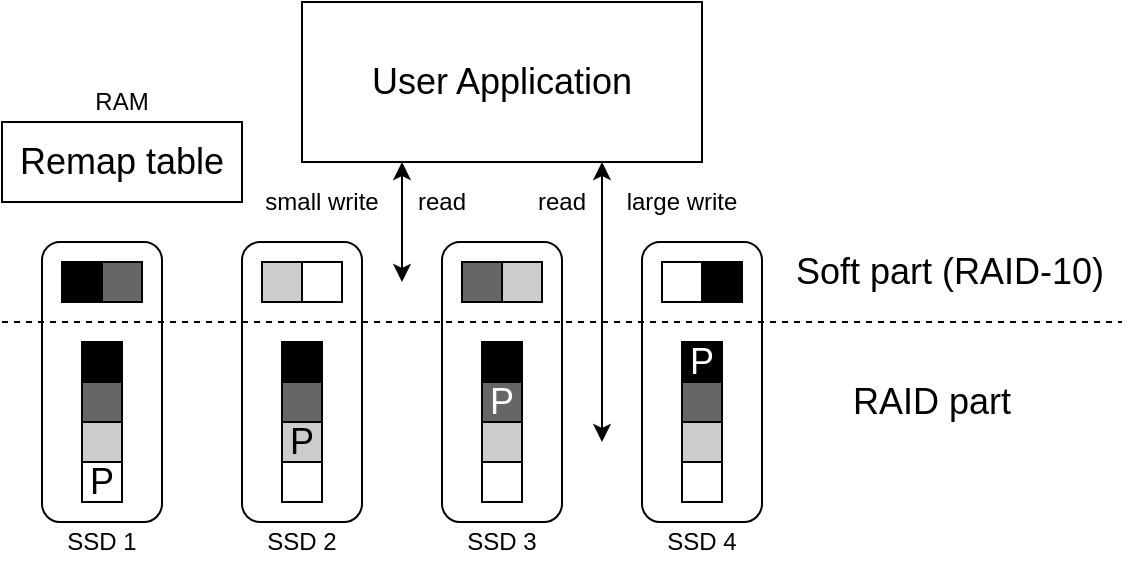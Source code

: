 <mxfile version="24.7.5">
  <diagram name="Page-1" id="KhIvMnjdF19LQjYXsrIF">
    <mxGraphModel dx="2074" dy="1140" grid="1" gridSize="10" guides="1" tooltips="1" connect="1" arrows="1" fold="1" page="1" pageScale="1" pageWidth="850" pageHeight="1100" math="0" shadow="0">
      <root>
        <mxCell id="0" />
        <mxCell id="1" parent="0" />
        <mxCell id="5BNnSYBVL6u__C1f0XKQ-1" value="" style="rounded=1;whiteSpace=wrap;html=1;fillColor=none;" vertex="1" parent="1">
          <mxGeometry x="20" y="120" width="60" height="140" as="geometry" />
        </mxCell>
        <mxCell id="5BNnSYBVL6u__C1f0XKQ-2" value="User Application" style="rounded=0;whiteSpace=wrap;html=1;fontSize=18;" vertex="1" parent="1">
          <mxGeometry x="150" width="200" height="80" as="geometry" />
        </mxCell>
        <mxCell id="5BNnSYBVL6u__C1f0XKQ-3" value="" style="endArrow=none;dashed=1;html=1;rounded=0;" edge="1" parent="1">
          <mxGeometry width="50" height="50" relative="1" as="geometry">
            <mxPoint y="160" as="sourcePoint" />
            <mxPoint x="560" y="160" as="targetPoint" />
          </mxGeometry>
        </mxCell>
        <mxCell id="5BNnSYBVL6u__C1f0XKQ-4" value="Soft part (RAID-10)" style="rounded=0;whiteSpace=wrap;html=1;fillColor=none;strokeColor=none;fontSize=18;" vertex="1" parent="1">
          <mxGeometry x="394" y="120" width="160" height="30" as="geometry" />
        </mxCell>
        <mxCell id="5BNnSYBVL6u__C1f0XKQ-5" value="RAID part" style="rounded=0;whiteSpace=wrap;html=1;fillColor=none;strokeColor=none;fontSize=18;" vertex="1" parent="1">
          <mxGeometry x="420" y="180" width="90" height="40" as="geometry" />
        </mxCell>
        <mxCell id="5BNnSYBVL6u__C1f0XKQ-6" value="" style="rounded=0;whiteSpace=wrap;html=1;fillColor=#000000;" vertex="1" parent="1">
          <mxGeometry x="30" y="130" width="20" height="20" as="geometry" />
        </mxCell>
        <mxCell id="5BNnSYBVL6u__C1f0XKQ-7" value="" style="rounded=0;whiteSpace=wrap;html=1;fillColor=#666666;" vertex="1" parent="1">
          <mxGeometry x="50" y="130" width="20" height="20" as="geometry" />
        </mxCell>
        <mxCell id="5BNnSYBVL6u__C1f0XKQ-8" value="" style="rounded=0;whiteSpace=wrap;html=1;fillColor=#000000;" vertex="1" parent="1">
          <mxGeometry x="40" y="170" width="20" height="20" as="geometry" />
        </mxCell>
        <mxCell id="5BNnSYBVL6u__C1f0XKQ-9" value="" style="rounded=0;whiteSpace=wrap;html=1;fillColor=#666666;" vertex="1" parent="1">
          <mxGeometry x="40" y="190" width="20" height="20" as="geometry" />
        </mxCell>
        <mxCell id="5BNnSYBVL6u__C1f0XKQ-10" value="P" style="rounded=0;whiteSpace=wrap;html=1;fillColor=#FFFFFF;fontSize=18;" vertex="1" parent="1">
          <mxGeometry x="40" y="230" width="20" height="20" as="geometry" />
        </mxCell>
        <mxCell id="5BNnSYBVL6u__C1f0XKQ-11" value="" style="rounded=0;whiteSpace=wrap;html=1;fillColor=#CCCCCC;" vertex="1" parent="1">
          <mxGeometry x="40" y="210" width="20" height="20" as="geometry" />
        </mxCell>
        <mxCell id="5BNnSYBVL6u__C1f0XKQ-12" value="" style="rounded=1;whiteSpace=wrap;html=1;fillColor=none;" vertex="1" parent="1">
          <mxGeometry x="120" y="120" width="60" height="140" as="geometry" />
        </mxCell>
        <mxCell id="5BNnSYBVL6u__C1f0XKQ-13" value="" style="rounded=0;whiteSpace=wrap;html=1;fillColor=#CCCCCC;" vertex="1" parent="1">
          <mxGeometry x="130" y="130" width="20" height="20" as="geometry" />
        </mxCell>
        <mxCell id="5BNnSYBVL6u__C1f0XKQ-14" value="" style="rounded=0;whiteSpace=wrap;html=1;fillColor=#FFFFFF;" vertex="1" parent="1">
          <mxGeometry x="150" y="130" width="20" height="20" as="geometry" />
        </mxCell>
        <mxCell id="5BNnSYBVL6u__C1f0XKQ-15" value="" style="rounded=0;whiteSpace=wrap;html=1;fillColor=#000000;" vertex="1" parent="1">
          <mxGeometry x="140" y="170" width="20" height="20" as="geometry" />
        </mxCell>
        <mxCell id="5BNnSYBVL6u__C1f0XKQ-16" value="" style="rounded=0;whiteSpace=wrap;html=1;fillColor=#666666;" vertex="1" parent="1">
          <mxGeometry x="140" y="190" width="20" height="20" as="geometry" />
        </mxCell>
        <mxCell id="5BNnSYBVL6u__C1f0XKQ-17" value="" style="rounded=0;whiteSpace=wrap;html=1;fillColor=#FFFFFF;fontSize=18;" vertex="1" parent="1">
          <mxGeometry x="140" y="230" width="20" height="20" as="geometry" />
        </mxCell>
        <mxCell id="5BNnSYBVL6u__C1f0XKQ-18" value="&lt;font style=&quot;font-size: 18px;&quot;&gt;P&lt;/font&gt;" style="rounded=0;whiteSpace=wrap;html=1;fillColor=#CCCCCC;" vertex="1" parent="1">
          <mxGeometry x="140" y="210" width="20" height="20" as="geometry" />
        </mxCell>
        <mxCell id="5BNnSYBVL6u__C1f0XKQ-19" value="" style="rounded=1;whiteSpace=wrap;html=1;fillColor=none;" vertex="1" parent="1">
          <mxGeometry x="220" y="120" width="60" height="140" as="geometry" />
        </mxCell>
        <mxCell id="5BNnSYBVL6u__C1f0XKQ-20" value="" style="rounded=0;whiteSpace=wrap;html=1;fillColor=#666666;" vertex="1" parent="1">
          <mxGeometry x="230" y="130" width="20" height="20" as="geometry" />
        </mxCell>
        <mxCell id="5BNnSYBVL6u__C1f0XKQ-21" value="" style="rounded=0;whiteSpace=wrap;html=1;fillColor=#CCCCCC;" vertex="1" parent="1">
          <mxGeometry x="250" y="130" width="20" height="20" as="geometry" />
        </mxCell>
        <mxCell id="5BNnSYBVL6u__C1f0XKQ-22" value="" style="rounded=0;whiteSpace=wrap;html=1;fillColor=#000000;" vertex="1" parent="1">
          <mxGeometry x="240" y="170" width="20" height="20" as="geometry" />
        </mxCell>
        <mxCell id="5BNnSYBVL6u__C1f0XKQ-23" value="&lt;font style=&quot;font-size: 18px;&quot; color=&quot;#ffffff&quot;&gt;P&lt;/font&gt;" style="rounded=0;whiteSpace=wrap;html=1;fillColor=#666666;" vertex="1" parent="1">
          <mxGeometry x="240" y="190" width="20" height="20" as="geometry" />
        </mxCell>
        <mxCell id="5BNnSYBVL6u__C1f0XKQ-24" value="" style="rounded=0;whiteSpace=wrap;html=1;fillColor=#FFFFFF;fontSize=18;" vertex="1" parent="1">
          <mxGeometry x="240" y="230" width="20" height="20" as="geometry" />
        </mxCell>
        <mxCell id="5BNnSYBVL6u__C1f0XKQ-25" value="" style="rounded=0;whiteSpace=wrap;html=1;fillColor=#CCCCCC;" vertex="1" parent="1">
          <mxGeometry x="240" y="210" width="20" height="20" as="geometry" />
        </mxCell>
        <mxCell id="5BNnSYBVL6u__C1f0XKQ-26" value="" style="rounded=1;whiteSpace=wrap;html=1;fillColor=none;" vertex="1" parent="1">
          <mxGeometry x="320" y="120" width="60" height="140" as="geometry" />
        </mxCell>
        <mxCell id="5BNnSYBVL6u__C1f0XKQ-27" value="" style="rounded=0;whiteSpace=wrap;html=1;fillColor=#FFFFFF;" vertex="1" parent="1">
          <mxGeometry x="330" y="130" width="20" height="20" as="geometry" />
        </mxCell>
        <mxCell id="5BNnSYBVL6u__C1f0XKQ-28" value="" style="rounded=0;whiteSpace=wrap;html=1;fillColor=#000000;" vertex="1" parent="1">
          <mxGeometry x="350" y="130" width="20" height="20" as="geometry" />
        </mxCell>
        <mxCell id="5BNnSYBVL6u__C1f0XKQ-29" value="&lt;font style=&quot;font-size: 18px;&quot; color=&quot;#ffffff&quot;&gt;P&lt;/font&gt;" style="rounded=0;whiteSpace=wrap;html=1;fillColor=#000000;fontSize=18;" vertex="1" parent="1">
          <mxGeometry x="340" y="170" width="20" height="20" as="geometry" />
        </mxCell>
        <mxCell id="5BNnSYBVL6u__C1f0XKQ-30" value="" style="rounded=0;whiteSpace=wrap;html=1;fillColor=#666666;" vertex="1" parent="1">
          <mxGeometry x="340" y="190" width="20" height="20" as="geometry" />
        </mxCell>
        <mxCell id="5BNnSYBVL6u__C1f0XKQ-31" value="" style="rounded=0;whiteSpace=wrap;html=1;fillColor=#FFFFFF;fontSize=18;" vertex="1" parent="1">
          <mxGeometry x="340" y="230" width="20" height="20" as="geometry" />
        </mxCell>
        <mxCell id="5BNnSYBVL6u__C1f0XKQ-32" value="" style="rounded=0;whiteSpace=wrap;html=1;fillColor=#CCCCCC;" vertex="1" parent="1">
          <mxGeometry x="340" y="210" width="20" height="20" as="geometry" />
        </mxCell>
        <mxCell id="5BNnSYBVL6u__C1f0XKQ-33" value="Remap table" style="rounded=0;whiteSpace=wrap;html=1;fontSize=18;" vertex="1" parent="1">
          <mxGeometry y="60" width="120" height="40" as="geometry" />
        </mxCell>
        <mxCell id="5BNnSYBVL6u__C1f0XKQ-34" value="RAM" style="rounded=0;whiteSpace=wrap;html=1;fillColor=none;strokeColor=none;" vertex="1" parent="1">
          <mxGeometry x="40" y="40" width="40" height="20" as="geometry" />
        </mxCell>
        <mxCell id="5BNnSYBVL6u__C1f0XKQ-35" value="" style="endArrow=classic;startArrow=classic;html=1;rounded=0;entryX=0.25;entryY=1;entryDx=0;entryDy=0;" edge="1" parent="1" target="5BNnSYBVL6u__C1f0XKQ-2">
          <mxGeometry width="50" height="50" relative="1" as="geometry">
            <mxPoint x="200" y="140" as="sourcePoint" />
            <mxPoint x="210" y="180" as="targetPoint" />
          </mxGeometry>
        </mxCell>
        <mxCell id="5BNnSYBVL6u__C1f0XKQ-36" value="" style="endArrow=classic;startArrow=classic;html=1;rounded=0;entryX=0.75;entryY=1;entryDx=0;entryDy=0;" edge="1" parent="1" target="5BNnSYBVL6u__C1f0XKQ-2">
          <mxGeometry width="50" height="50" relative="1" as="geometry">
            <mxPoint x="300" y="220" as="sourcePoint" />
            <mxPoint x="210" y="180" as="targetPoint" />
          </mxGeometry>
        </mxCell>
        <mxCell id="5BNnSYBVL6u__C1f0XKQ-37" value="read&lt;span style=&quot;color: rgba(0, 0, 0, 0); font-family: monospace; font-size: 0px; text-align: start; text-wrap: nowrap;&quot;&gt;%3CmxGraphModel%3E%3Croot%3E%3CmxCell%20id%3D%220%22%2F%3E%3CmxCell%20id%3D%221%22%20parent%3D%220%22%2F%3E%3CmxCell%20id%3D%222%22%20value%3D%22RAM%22%20style%3D%22rounded%3D0%3BwhiteSpace%3Dwrap%3Bhtml%3D1%3BfillColor%3Dnone%3BstrokeColor%3Dnone%3B%22%20vertex%3D%221%22%20parent%3D%221%22%3E%3CmxGeometry%20x%3D%22120%22%20y%3D%2240%22%20width%3D%2240%22%20height%3D%2220%22%20as%3D%22geometry%22%2F%3E%3C%2FmxCell%3E%3C%2Froot%3E%3C%2FmxGraphModel%3E&lt;/span&gt;" style="rounded=0;whiteSpace=wrap;html=1;fillColor=none;strokeColor=none;" vertex="1" parent="1">
          <mxGeometry x="200" y="90" width="40" height="20" as="geometry" />
        </mxCell>
        <mxCell id="5BNnSYBVL6u__C1f0XKQ-38" value="read&lt;span style=&quot;color: rgba(0, 0, 0, 0); font-family: monospace; font-size: 0px; text-align: start; text-wrap: nowrap;&quot;&gt;%3CmxGraphModel%3E%3Croot%3E%3CmxCell%20id%3D%220%22%2F%3E%3CmxCell%20id%3D%221%22%20parent%3D%220%22%2F%3E%3CmxCell%20id%3D%222%22%20value%3D%22RAM%22%20style%3D%22rounded%3D0%3BwhiteSpace%3Dwrap%3Bhtml%3D1%3BfillColor%3Dnone%3BstrokeColor%3Dnone%3B%22%20vertex%3D%221%22%20parent%3D%221%22%3E%3CmxGeometry%20x%3D%22120%22%20y%3D%2240%22%20width%3D%2240%22%20height%3D%2220%22%20as%3D%22geometry%22%2F%3E%3C%2FmxCell%3E%3C%2Froot%3E%3C%2FmxGraphModel%3E&lt;/span&gt;" style="rounded=0;whiteSpace=wrap;html=1;fillColor=none;strokeColor=none;" vertex="1" parent="1">
          <mxGeometry x="260" y="90" width="40" height="20" as="geometry" />
        </mxCell>
        <mxCell id="5BNnSYBVL6u__C1f0XKQ-39" value="small write" style="rounded=0;whiteSpace=wrap;html=1;fillColor=none;strokeColor=none;" vertex="1" parent="1">
          <mxGeometry x="120" y="90" width="80" height="20" as="geometry" />
        </mxCell>
        <mxCell id="5BNnSYBVL6u__C1f0XKQ-40" value="large write" style="rounded=0;whiteSpace=wrap;html=1;fillColor=none;strokeColor=none;" vertex="1" parent="1">
          <mxGeometry x="300" y="90" width="80" height="20" as="geometry" />
        </mxCell>
        <mxCell id="5BNnSYBVL6u__C1f0XKQ-41" value="SSD 1" style="rounded=0;whiteSpace=wrap;html=1;fillColor=none;strokeColor=none;" vertex="1" parent="1">
          <mxGeometry x="30" y="260" width="40" height="20" as="geometry" />
        </mxCell>
        <mxCell id="5BNnSYBVL6u__C1f0XKQ-42" value="SSD 2" style="rounded=0;whiteSpace=wrap;html=1;fillColor=none;strokeColor=none;" vertex="1" parent="1">
          <mxGeometry x="130" y="260" width="40" height="20" as="geometry" />
        </mxCell>
        <mxCell id="5BNnSYBVL6u__C1f0XKQ-43" value="SSD 3" style="rounded=0;whiteSpace=wrap;html=1;fillColor=none;strokeColor=none;" vertex="1" parent="1">
          <mxGeometry x="230" y="260" width="40" height="20" as="geometry" />
        </mxCell>
        <mxCell id="5BNnSYBVL6u__C1f0XKQ-44" value="SSD 4" style="rounded=0;whiteSpace=wrap;html=1;fillColor=none;strokeColor=none;" vertex="1" parent="1">
          <mxGeometry x="330" y="260" width="40" height="20" as="geometry" />
        </mxCell>
      </root>
    </mxGraphModel>
  </diagram>
</mxfile>
